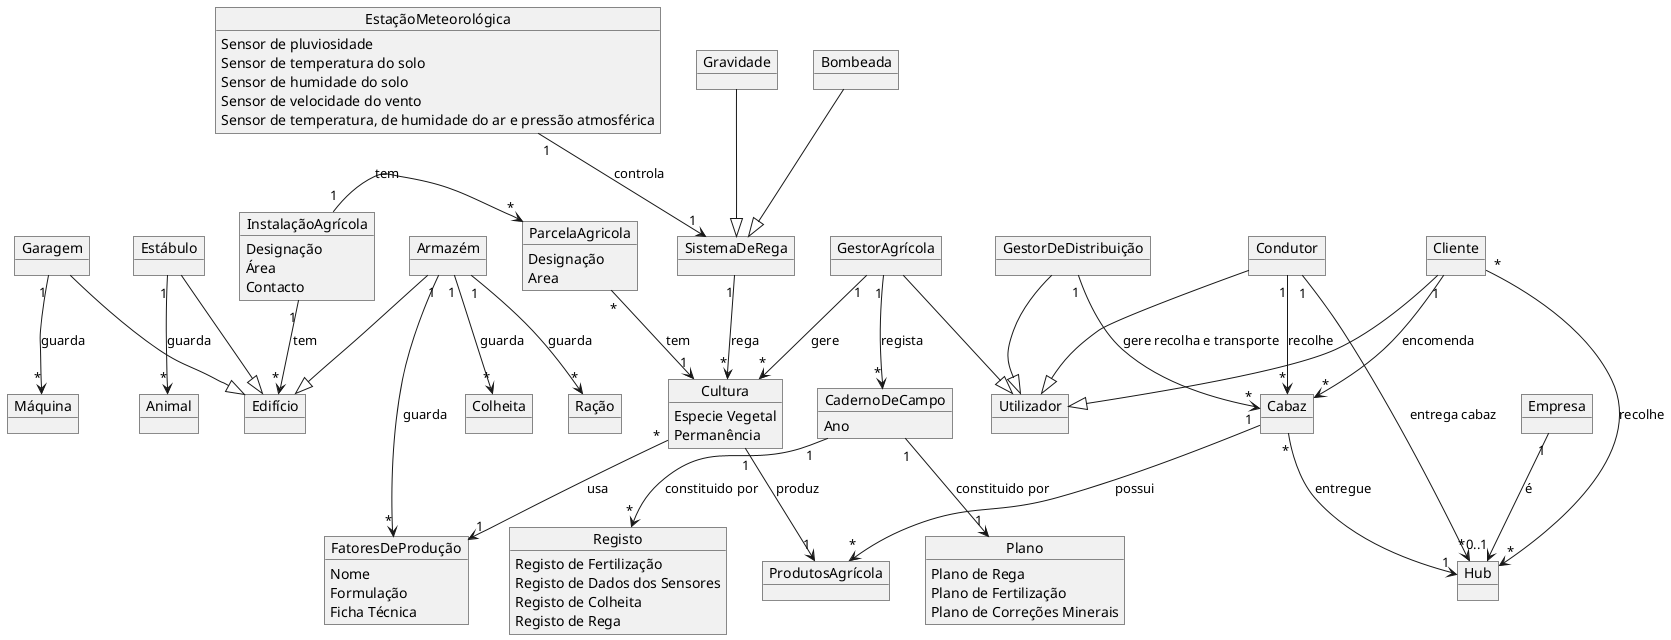 @startuml
 object InstalaçãoAgrícola{
    Designação
    Área
    Contacto
}
object Cultura {
    Especie Vegetal
    Permanência
}
object FatoresDeProdução{
Nome
Formulação
Ficha Técnica
}
object SistemaDeRega
object ParcelaAgricola {
    Designação
    Area
}
object Edifício
object Estábulo
object Garagem
object Armazém
object Animal
object Máquina
object Colheita
object Ração
object ProdutosAgrícola
object Cabaz
object CadernoDeCampo {
Ano
}
object EstaçãoMeteorológica {
Sensor de pluviosidade
Sensor de temperatura do solo
Sensor de humidade do solo
Sensor de velocidade do vento
Sensor de temperatura, de humidade do ar e pressão atmosférica
}
object Plano {
Plano de Rega
Plano de Fertilização
Plano de Correções Minerais
}
object Registo {
Registo de Fertilização
Registo de Dados dos Sensores
Registo de Colheita
Registo de Rega
}
object Utilizador
object GestorAgrícola
object Cliente
object Condutor
object GestorDeDistribuição
object Empresa
object Hub
object Gravidade
object Bombeada


InstalaçãoAgrícola "1" -> "*" ParcelaAgricola :  tem
ParcelaAgricola "*" --> "1" Cultura : tem
Cultura "*" --> "1" FatoresDeProdução : usa
InstalaçãoAgrícola "1" -->"*" Edifício : tem
Estábulo --|> Edifício
Garagem --|> Edifício
Armazém --|> Edifício
Garagem "1"-->"*" Máquina : guarda
Estábulo "1"-->"*" Animal : guarda
Armazém "1"-->"*" Colheita : guarda
Armazém "1"-->"*" FatoresDeProdução : guarda
Armazém "1"-->"*" Ração : guarda
CadernoDeCampo "1" --> "1" Plano : constituido por
CadernoDeCampo "1" --> "*" Registo : constituido por
Cliente --|> Utilizador
Condutor --|> Utilizador
GestorAgrícola --|> Utilizador
GestorDeDistribuição --|> Utilizador
GestorAgrícola "1" --> "*" Cultura :gere
GestorAgrícola "1" --> "*" CadernoDeCampo : regista
Cabaz "1" --> "*" ProdutosAgrícola : possui
Cliente "1" --> "*" Cabaz : encomenda
Condutor "1" --> "*" Cabaz : recolhe
Condutor "1" --> "*" Hub : entrega cabaz
GestorDeDistribuição "1" --> "*" Cabaz : gere recolha e transporte
Cabaz "*" --> "1" Hub : entregue
Cliente "*" --> "*" Hub : recolhe
Cultura "1"--> "1" ProdutosAgrícola : produz
Empresa "1"-->"0..1" Hub : é
SistemaDeRega "1"-->"*" Cultura : rega
Gravidade --|> SistemaDeRega
Bombeada  --|> SistemaDeRega
EstaçãoMeteorológica "1"-->"1" SistemaDeRega : controla
@enduml